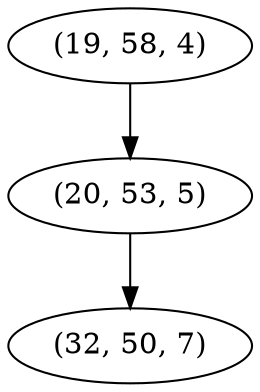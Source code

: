 digraph tree {
    "(19, 58, 4)";
    "(20, 53, 5)";
    "(32, 50, 7)";
    "(19, 58, 4)" -> "(20, 53, 5)";
    "(20, 53, 5)" -> "(32, 50, 7)";
}
